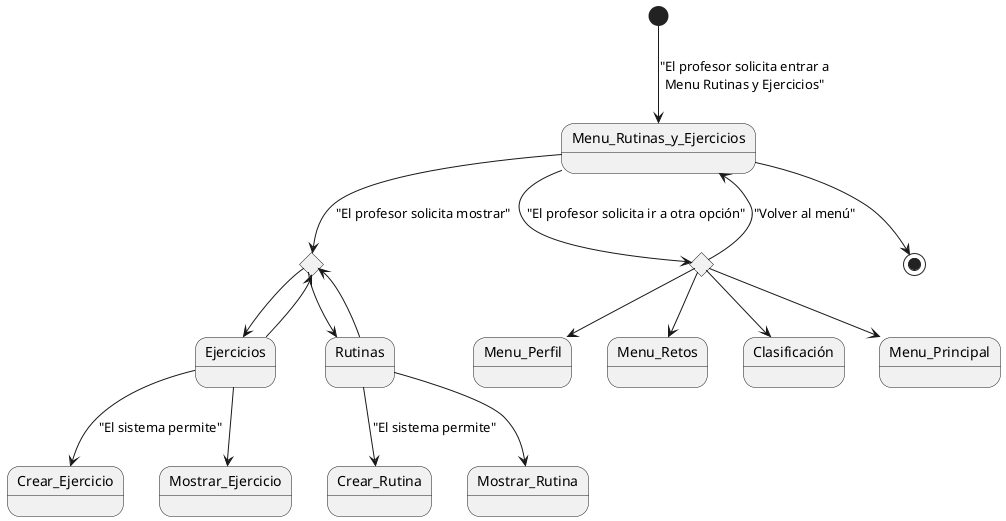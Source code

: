 @startuml
state Menu_Rutinas_y_Ejercicios
state rombo1 <<choice>>
state rombo2 <<choice>>
state Ejercicios
state Rutinas
state Crear_Rutina
state Crear_Ejercicio
state Menu_Perfil
state Menu_Retos
state Clasificación
state Menu_Principal

[*] --> Menu_Rutinas_y_Ejercicios : "El profesor solicita entrar a\nMenu Rutinas y Ejercicios"

Menu_Rutinas_y_Ejercicios --> rombo1 : "El profesor solicita mostrar"
rombo1 --> Ejercicios
Ejercicios --> rombo1

Ejercicios --> Crear_Ejercicio : "El sistema permite"
Ejercicios --> Mostrar_Ejercicio
rombo1 --> Rutinas
Rutinas --> Crear_Rutina: "El sistema permite"
Rutinas --> Mostrar_Rutina
Rutinas --> rombo1
Menu_Rutinas_y_Ejercicios --> rombo2 : "El profesor solicita ir a otra opción"
rombo2 --> Menu_Perfil
rombo2 --> Menu_Retos
rombo2 --> Clasificación
rombo2 --> Menu_Principal
rombo2 --> Menu_Rutinas_y_Ejercicios : "Volver al menú"

Menu_Rutinas_y_Ejercicios --> [*]
@enduml
